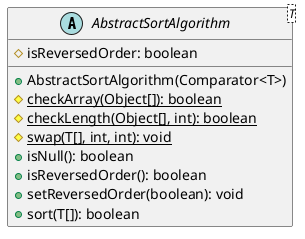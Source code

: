 @startuml

    abstract class AbstractSortAlgorithm<T> {
        #isReversedOrder: boolean
        +AbstractSortAlgorithm(Comparator<T>)
        {static} #checkArray(Object[]): boolean
        {static} #checkLength(Object[], int): boolean
        {static} #swap(T[], int, int): void
        +isNull(): boolean
        +isReversedOrder(): boolean
        +setReversedOrder(boolean): void
        +sort(T[]): boolean
    }

@enduml
